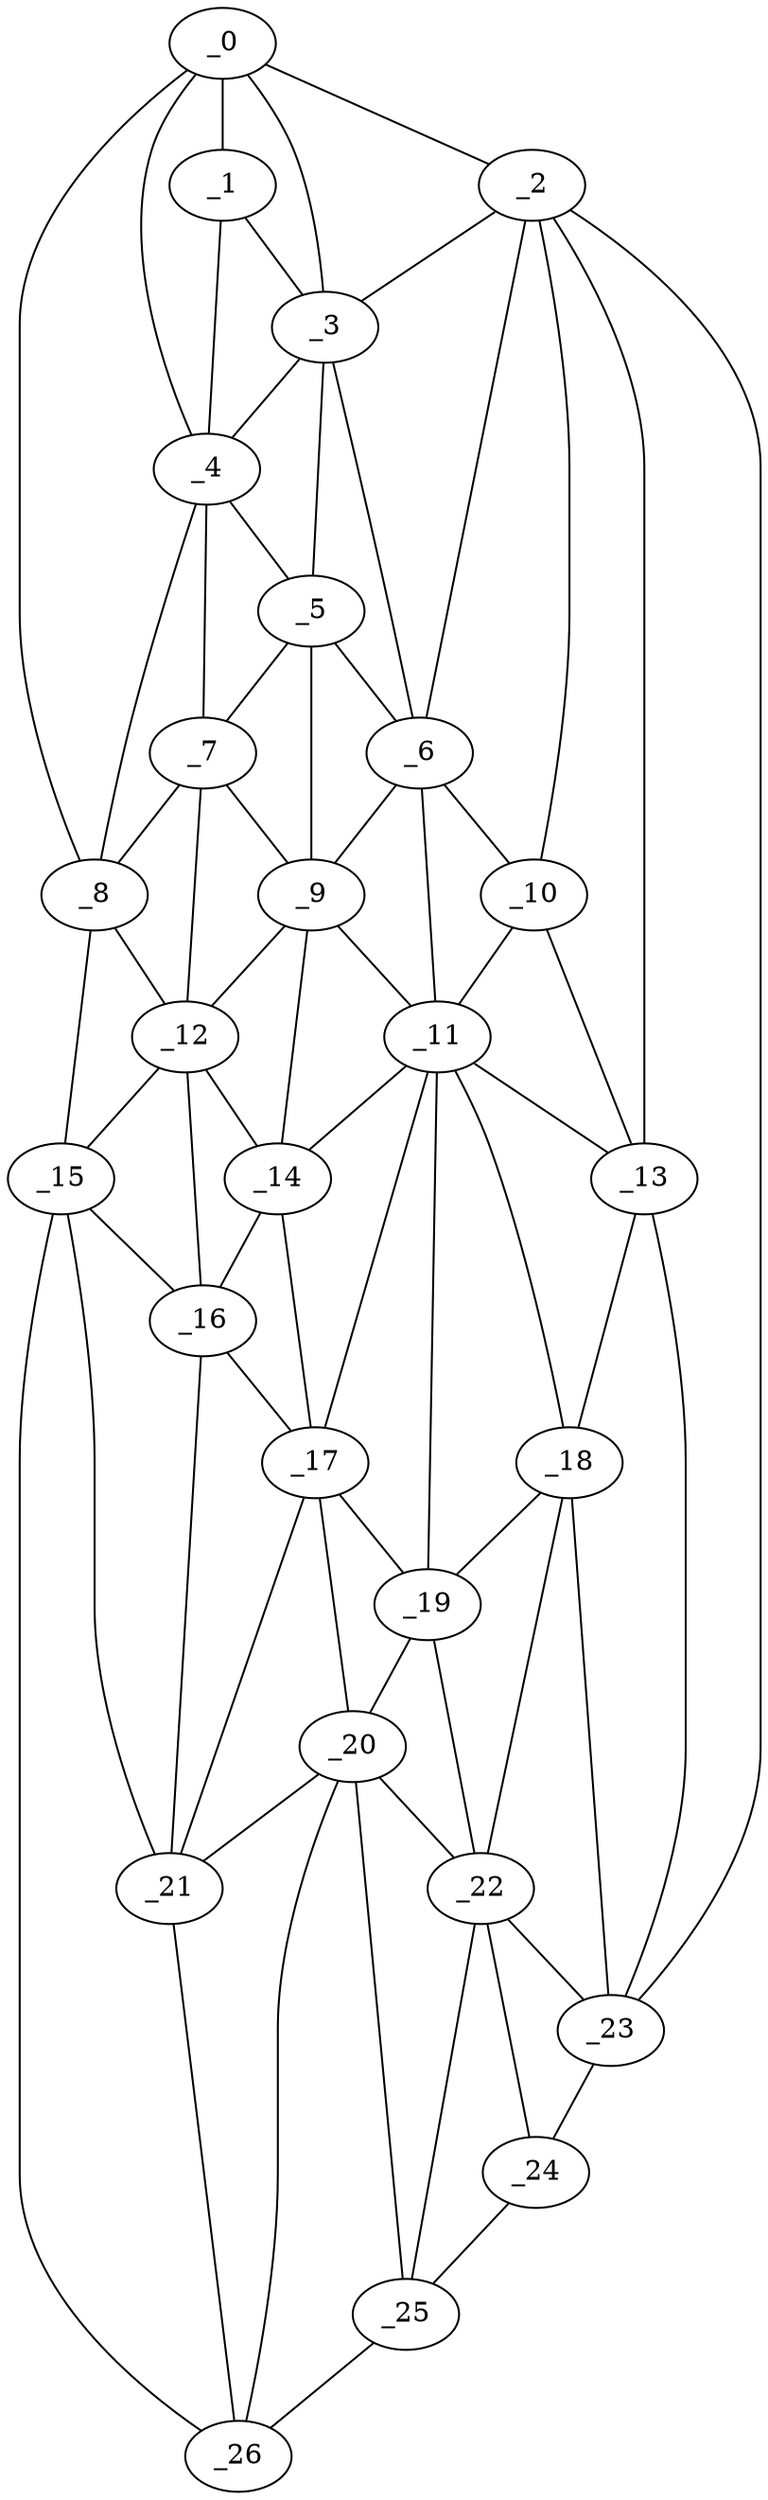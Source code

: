 graph "obj23__275.gxl" {
	_0	 [x=14,
		y=62];
	_1	 [x=24,
		y=61];
	_0 -- _1	 [valence=2];
	_2	 [x=32,
		y=5];
	_0 -- _2	 [valence=1];
	_3	 [x=34,
		y=37];
	_0 -- _3	 [valence=1];
	_4	 [x=42,
		y=73];
	_0 -- _4	 [valence=1];
	_8	 [x=53,
		y=90];
	_0 -- _8	 [valence=1];
	_1 -- _3	 [valence=2];
	_1 -- _4	 [valence=1];
	_2 -- _3	 [valence=1];
	_6	 [x=49,
		y=16];
	_2 -- _6	 [valence=2];
	_10	 [x=59,
		y=15];
	_2 -- _10	 [valence=2];
	_13	 [x=64,
		y=15];
	_2 -- _13	 [valence=1];
	_23	 [x=110,
		y=5];
	_2 -- _23	 [valence=1];
	_3 -- _4	 [valence=2];
	_5	 [x=45,
		y=34];
	_3 -- _5	 [valence=2];
	_3 -- _6	 [valence=2];
	_4 -- _5	 [valence=1];
	_7	 [x=51,
		y=74];
	_4 -- _7	 [valence=1];
	_4 -- _8	 [valence=2];
	_5 -- _6	 [valence=1];
	_5 -- _7	 [valence=2];
	_9	 [x=56,
		y=34];
	_5 -- _9	 [valence=1];
	_6 -- _9	 [valence=2];
	_6 -- _10	 [valence=1];
	_11	 [x=61,
		y=26];
	_6 -- _11	 [valence=2];
	_7 -- _8	 [valence=2];
	_7 -- _9	 [valence=2];
	_12	 [x=61,
		y=74];
	_7 -- _12	 [valence=2];
	_8 -- _12	 [valence=1];
	_15	 [x=68,
		y=90];
	_8 -- _15	 [valence=1];
	_9 -- _11	 [valence=1];
	_9 -- _12	 [valence=2];
	_14	 [x=64,
		y=35];
	_9 -- _14	 [valence=2];
	_10 -- _11	 [valence=1];
	_10 -- _13	 [valence=2];
	_11 -- _13	 [valence=2];
	_11 -- _14	 [valence=1];
	_17	 [x=74,
		y=35];
	_11 -- _17	 [valence=2];
	_18	 [x=76,
		y=16];
	_11 -- _18	 [valence=2];
	_19	 [x=79,
		y=24];
	_11 -- _19	 [valence=1];
	_12 -- _14	 [valence=2];
	_12 -- _15	 [valence=2];
	_16	 [x=70,
		y=74];
	_12 -- _16	 [valence=1];
	_13 -- _18	 [valence=2];
	_13 -- _23	 [valence=2];
	_14 -- _16	 [valence=2];
	_14 -- _17	 [valence=2];
	_15 -- _16	 [valence=2];
	_21	 [x=95,
		y=62];
	_15 -- _21	 [valence=2];
	_26	 [x=117,
		y=44];
	_15 -- _26	 [valence=1];
	_16 -- _17	 [valence=2];
	_16 -- _21	 [valence=2];
	_17 -- _19	 [valence=2];
	_20	 [x=90,
		y=39];
	_17 -- _20	 [valence=2];
	_17 -- _21	 [valence=2];
	_18 -- _19	 [valence=2];
	_22	 [x=100,
		y=22];
	_18 -- _22	 [valence=1];
	_18 -- _23	 [valence=2];
	_19 -- _20	 [valence=1];
	_19 -- _22	 [valence=1];
	_20 -- _21	 [valence=1];
	_20 -- _22	 [valence=2];
	_25	 [x=117,
		y=29];
	_20 -- _25	 [valence=2];
	_20 -- _26	 [valence=2];
	_21 -- _26	 [valence=2];
	_22 -- _23	 [valence=2];
	_24	 [x=115,
		y=10];
	_22 -- _24	 [valence=1];
	_22 -- _25	 [valence=1];
	_23 -- _24	 [valence=1];
	_24 -- _25	 [valence=1];
	_25 -- _26	 [valence=1];
}

